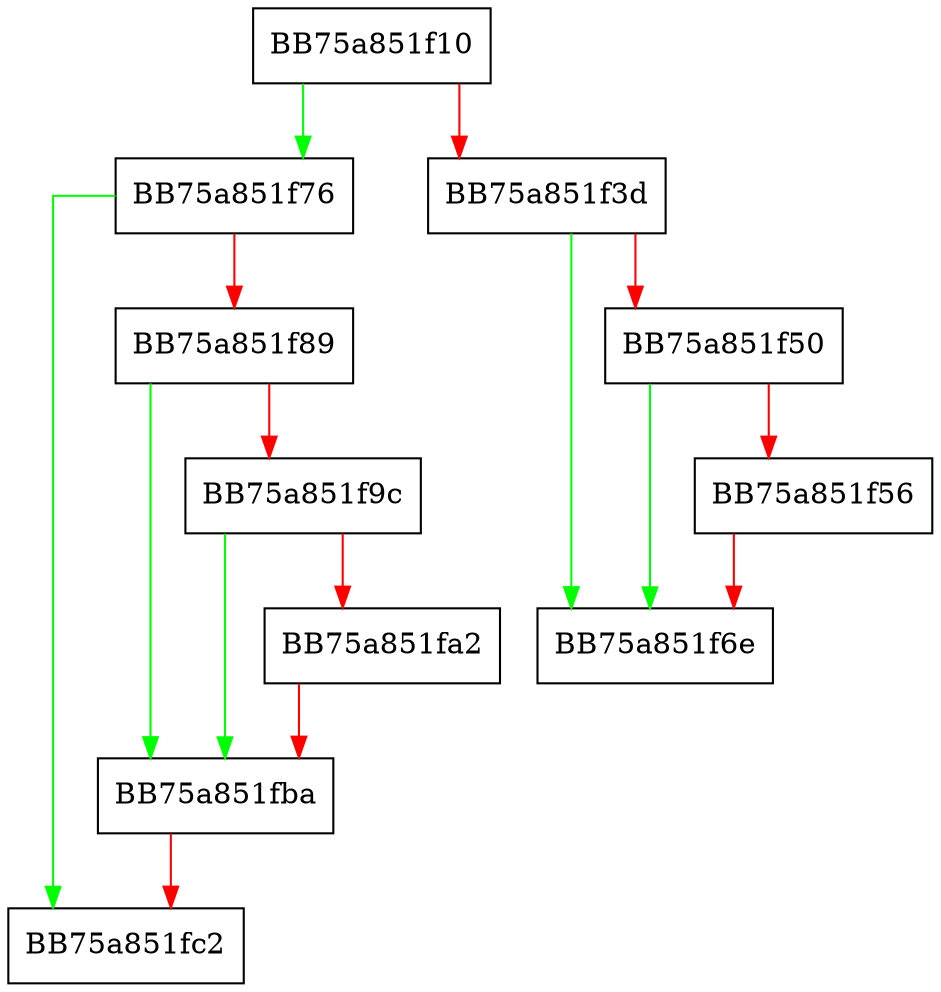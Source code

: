 digraph GetAttributeList {
  node [shape="box"];
  graph [splines=ortho];
  BB75a851f10 -> BB75a851f76 [color="green"];
  BB75a851f10 -> BB75a851f3d [color="red"];
  BB75a851f3d -> BB75a851f6e [color="green"];
  BB75a851f3d -> BB75a851f50 [color="red"];
  BB75a851f50 -> BB75a851f6e [color="green"];
  BB75a851f50 -> BB75a851f56 [color="red"];
  BB75a851f56 -> BB75a851f6e [color="red"];
  BB75a851f76 -> BB75a851fc2 [color="green"];
  BB75a851f76 -> BB75a851f89 [color="red"];
  BB75a851f89 -> BB75a851fba [color="green"];
  BB75a851f89 -> BB75a851f9c [color="red"];
  BB75a851f9c -> BB75a851fba [color="green"];
  BB75a851f9c -> BB75a851fa2 [color="red"];
  BB75a851fa2 -> BB75a851fba [color="red"];
  BB75a851fba -> BB75a851fc2 [color="red"];
}